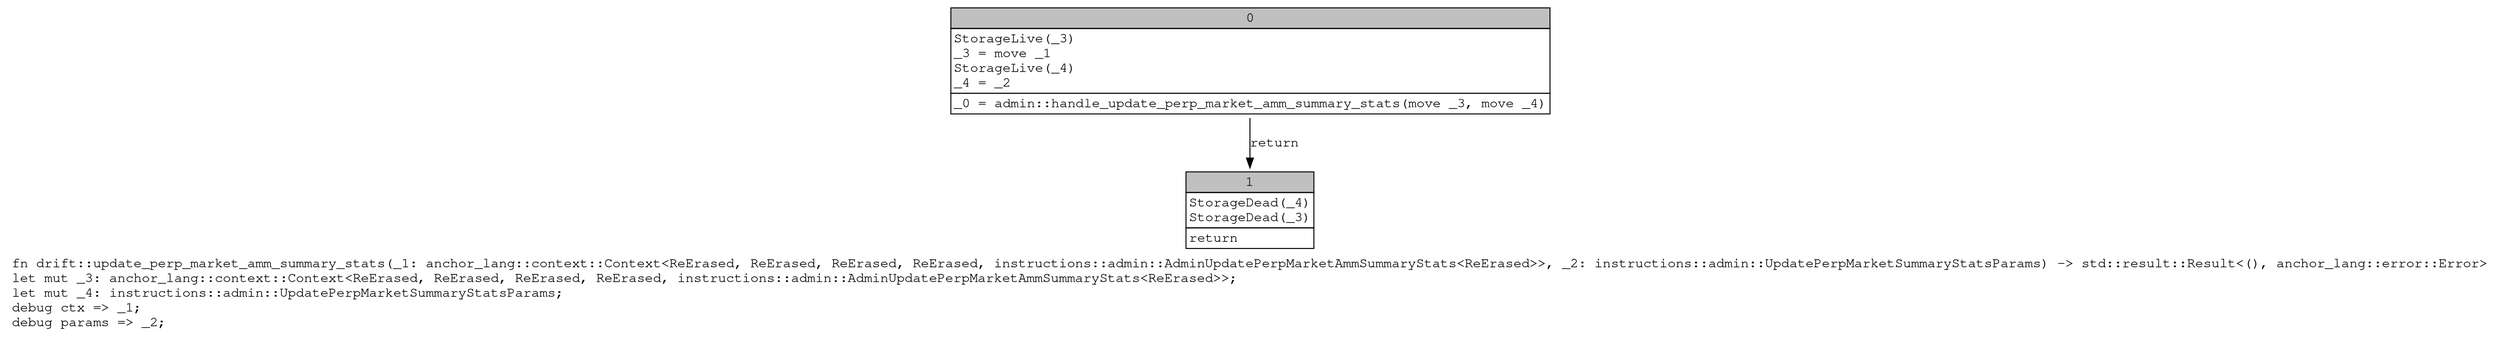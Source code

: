 digraph Mir_0_20031 {
    graph [fontname="Courier, monospace"];
    node [fontname="Courier, monospace"];
    edge [fontname="Courier, monospace"];
    label=<fn drift::update_perp_market_amm_summary_stats(_1: anchor_lang::context::Context&lt;ReErased, ReErased, ReErased, ReErased, instructions::admin::AdminUpdatePerpMarketAmmSummaryStats&lt;ReErased&gt;&gt;, _2: instructions::admin::UpdatePerpMarketSummaryStatsParams) -&gt; std::result::Result&lt;(), anchor_lang::error::Error&gt;<br align="left"/>let mut _3: anchor_lang::context::Context&lt;ReErased, ReErased, ReErased, ReErased, instructions::admin::AdminUpdatePerpMarketAmmSummaryStats&lt;ReErased&gt;&gt;;<br align="left"/>let mut _4: instructions::admin::UpdatePerpMarketSummaryStatsParams;<br align="left"/>debug ctx =&gt; _1;<br align="left"/>debug params =&gt; _2;<br align="left"/>>;
    bb0__0_20031 [shape="none", label=<<table border="0" cellborder="1" cellspacing="0"><tr><td bgcolor="gray" align="center" colspan="1">0</td></tr><tr><td align="left" balign="left">StorageLive(_3)<br/>_3 = move _1<br/>StorageLive(_4)<br/>_4 = _2<br/></td></tr><tr><td align="left">_0 = admin::handle_update_perp_market_amm_summary_stats(move _3, move _4)</td></tr></table>>];
    bb1__0_20031 [shape="none", label=<<table border="0" cellborder="1" cellspacing="0"><tr><td bgcolor="gray" align="center" colspan="1">1</td></tr><tr><td align="left" balign="left">StorageDead(_4)<br/>StorageDead(_3)<br/></td></tr><tr><td align="left">return</td></tr></table>>];
    bb0__0_20031 -> bb1__0_20031 [label="return"];
}
